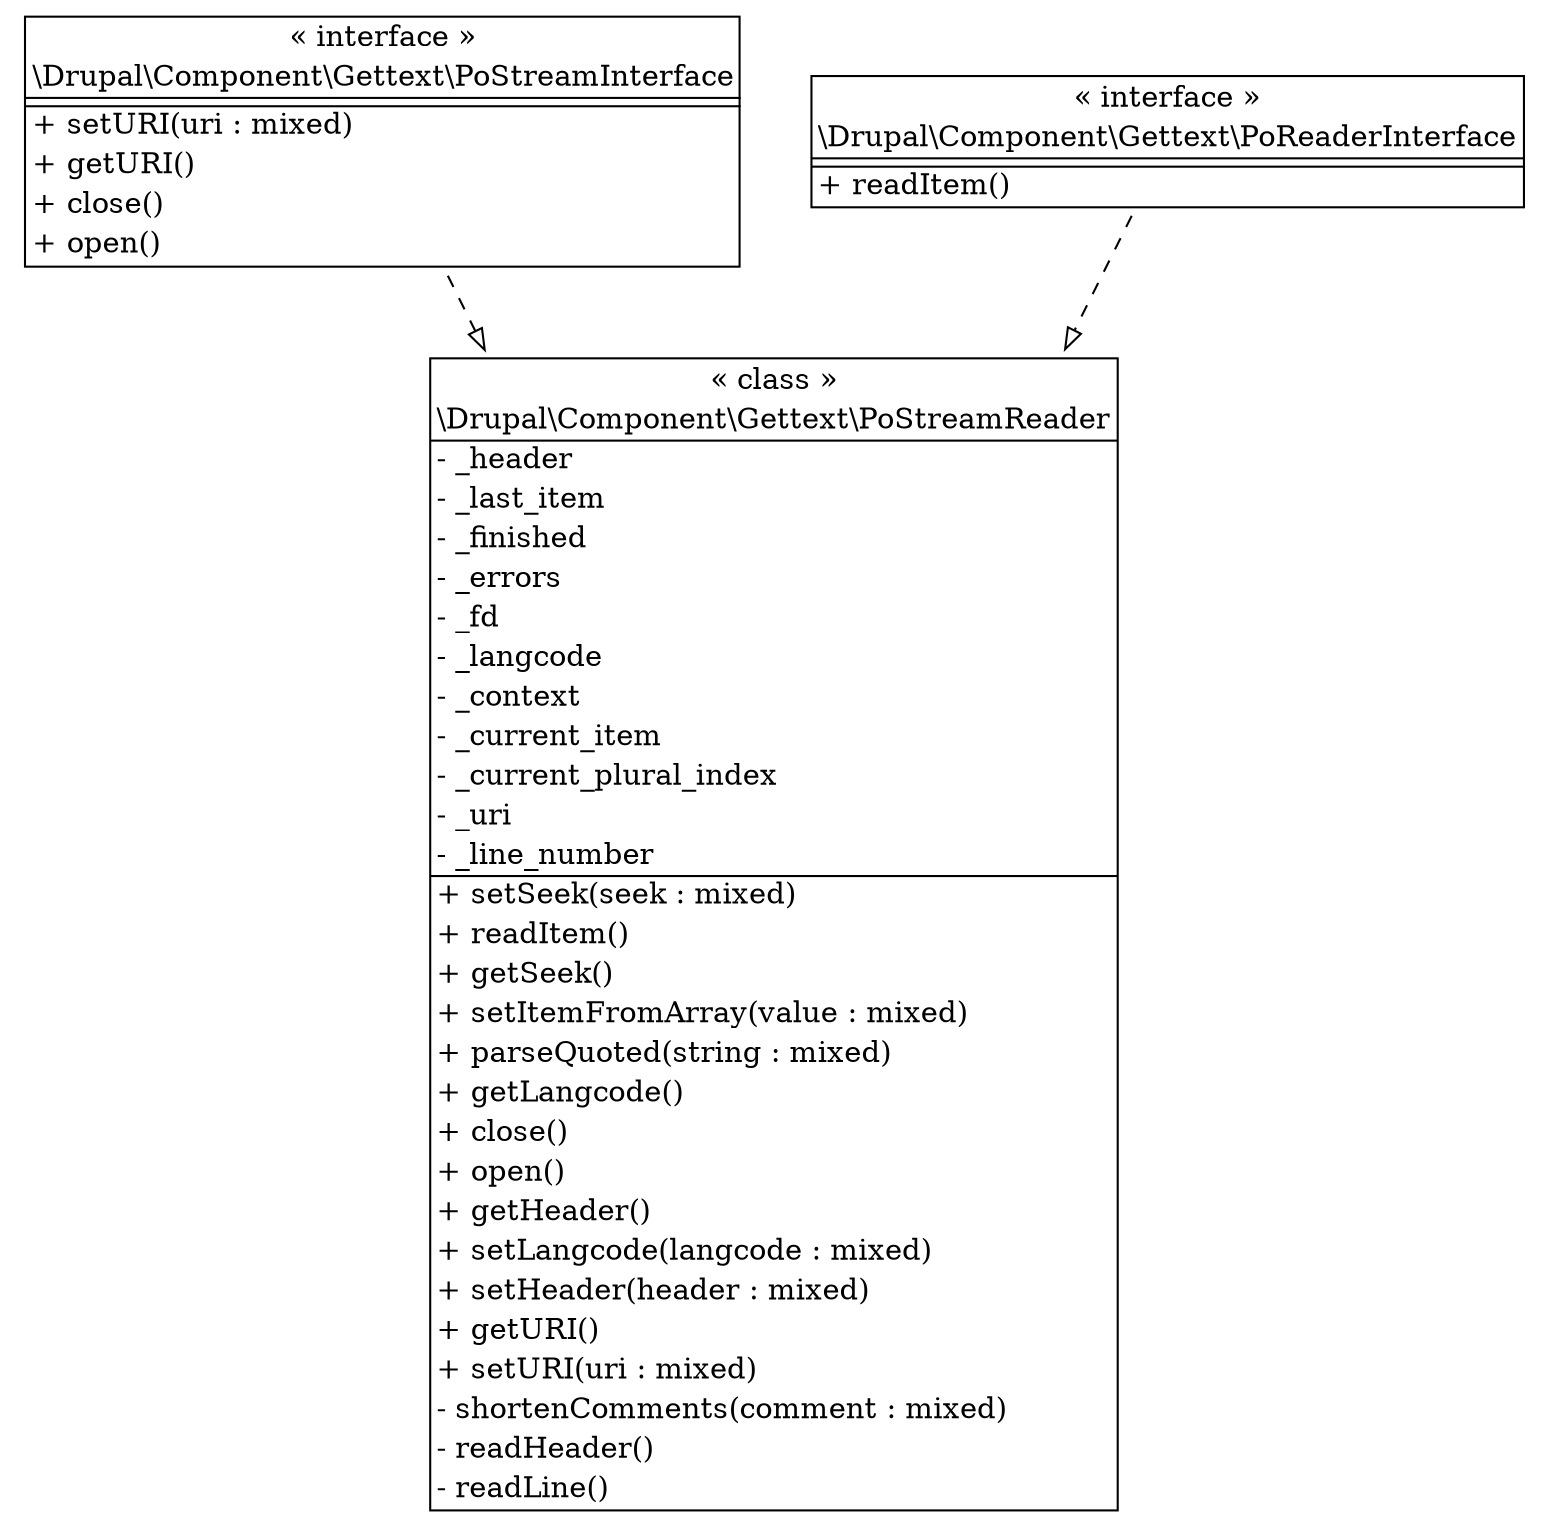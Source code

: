 digraph "Class Diagram" {
  node [shape=plaintext]
  "\\Drupal\\Component\\Gettext\\PoStreamReader" [
    label=<
<table border="1" cellpadding="2" cellspacing="0" cellborder="0">
<tr><td align="center">&laquo; class &raquo;</td></tr>
<tr><td align="center" title="class PoStreamReader">\\Drupal\\Component\\Gettext\\PoStreamReader</td></tr><hr />
<tr><td align="left" title="private _header">- _header</td></tr>
<tr><td align="left" title="private _last_item">- _last_item</td></tr>
<tr><td align="left" title="private _finished">- _finished</td></tr>
<tr><td align="left" title="private _errors">- _errors</td></tr>
<tr><td align="left" title="private _fd">- _fd</td></tr>
<tr><td align="left" title="private _langcode">- _langcode</td></tr>
<tr><td align="left" title="private _context">- _context</td></tr>
<tr><td align="left" title="private _current_item">- _current_item</td></tr>
<tr><td align="left" title="private _current_plural_index">- _current_plural_index</td></tr>
<tr><td align="left" title="private _uri">- _uri</td></tr>
<tr><td align="left" title="private _line_number">- _line_number</td></tr>
<hr />
<tr><td align="left" title="public setSeek">+ setSeek(seek : mixed)</td></tr>
<tr><td align="left" title="public readItem">+ readItem()</td></tr>
<tr><td align="left" title="public getSeek">+ getSeek()</td></tr>
<tr><td align="left" title="public setItemFromArray">+ setItemFromArray(value : mixed)</td></tr>
<tr><td align="left" title="public parseQuoted">+ parseQuoted(string : mixed)</td></tr>
<tr><td align="left" title="public getLangcode">+ getLangcode()</td></tr>
<tr><td align="left" title="public close">+ close()</td></tr>
<tr><td align="left" title="public open">+ open()</td></tr>
<tr><td align="left" title="public getHeader">+ getHeader()</td></tr>
<tr><td align="left" title="public setLangcode">+ setLangcode(langcode : mixed)</td></tr>
<tr><td align="left" title="public setHeader">+ setHeader(header : mixed)</td></tr>
<tr><td align="left" title="public getURI">+ getURI()</td></tr>
<tr><td align="left" title="public setURI">+ setURI(uri : mixed)</td></tr>
<tr><td align="left" title="private shortenComments">- shortenComments(comment : mixed)</td></tr>
<tr><td align="left" title="private readHeader">- readHeader()</td></tr>
<tr><td align="left" title="private readLine">- readLine()</td></tr>
</table>
  >
  ];
  "\\Drupal\\Component\\Gettext\\PoStreamInterface" [
    label=<
<table border="1" cellpadding="2" cellspacing="0" cellborder="0">
<tr><td align="center">&laquo; interface &raquo;</td></tr>
<tr><td align="center" title="interface PoStreamInterface">\\Drupal\\Component\\Gettext\\PoStreamInterface</td></tr><hr />
<tr><td></td></tr>
<hr />
<tr><td align="left" title="public setURI">+ setURI(uri : mixed)</td></tr>
<tr><td align="left" title="public getURI">+ getURI()</td></tr>
<tr><td align="left" title="public close">+ close()</td></tr>
<tr><td align="left" title="public open">+ open()</td></tr>
</table>
  >
  ];
  "\\Drupal\\Component\\Gettext\\PoReaderInterface" [
    label=<
<table border="1" cellpadding="2" cellspacing="0" cellborder="0">
<tr><td align="center">&laquo; interface &raquo;</td></tr>
<tr><td align="center" title="interface PoReaderInterface">\\Drupal\\Component\\Gettext\\PoReaderInterface</td></tr><hr />
<tr><td></td></tr>
<hr />
<tr><td align="left" title="public readItem">+ readItem()</td></tr>
</table>
  >
  ];
"\\Drupal\\Component\\Gettext\\PoStreamInterface" -> "\\Drupal\\Component\\Gettext\\PoStreamReader" [arrowhead="empty" style="dashed"];

"\\Drupal\\Component\\Gettext\\PoReaderInterface" -> "\\Drupal\\Component\\Gettext\\PoStreamReader" [arrowhead="empty" style="dashed"];

}